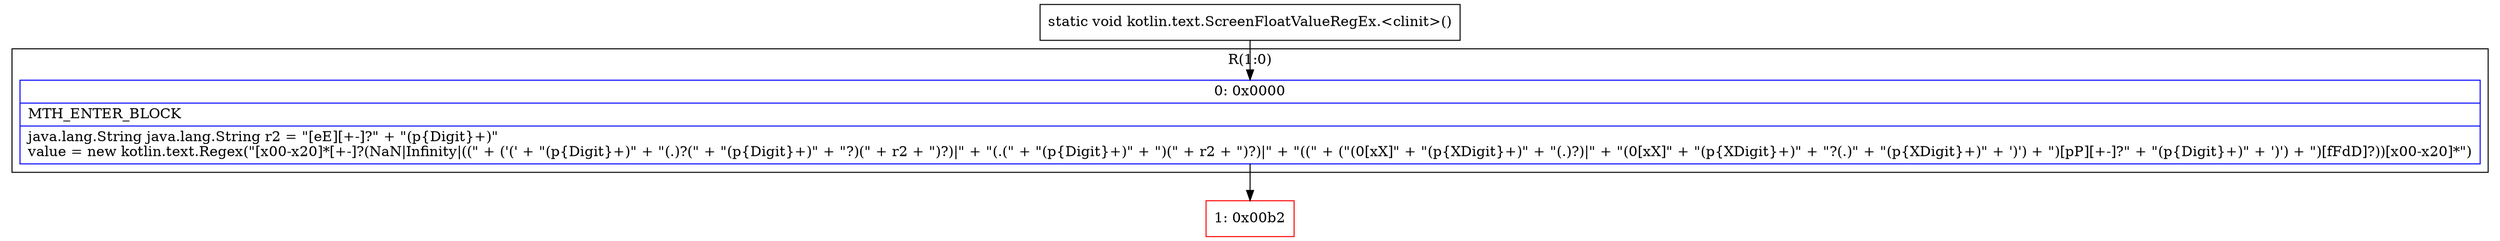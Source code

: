 digraph "CFG forkotlin.text.ScreenFloatValueRegEx.\<clinit\>()V" {
subgraph cluster_Region_1030455291 {
label = "R(1:0)";
node [shape=record,color=blue];
Node_0 [shape=record,label="{0\:\ 0x0000|MTH_ENTER_BLOCK\l|java.lang.String java.lang.String r2 = \"[eE][+\-]?\" + \"(p\{Digit\}+)\"\lvalue = new kotlin.text.Regex(\"[x00\-x20]*[+\-]?(NaN\|Infinity\|((\" + ('(' + \"(p\{Digit\}+)\" + \"(.)?(\" + \"(p\{Digit\}+)\" + \"?)(\" + r2 + \")?)\|\" + \"(.(\" + \"(p\{Digit\}+)\" + \")(\" + r2 + \")?)\|\" + \"((\" + (\"(0[xX]\" + \"(p\{XDigit\}+)\" + \"(.)?)\|\" + \"(0[xX]\" + \"(p\{XDigit\}+)\" + \"?(.)\" + \"(p\{XDigit\}+)\" + ')') + \")[pP][+\-]?\" + \"(p\{Digit\}+)\" + ')') + \")[fFdD]?))[x00\-x20]*\")\l}"];
}
Node_1 [shape=record,color=red,label="{1\:\ 0x00b2}"];
MethodNode[shape=record,label="{static void kotlin.text.ScreenFloatValueRegEx.\<clinit\>() }"];
MethodNode -> Node_0;
Node_0 -> Node_1;
}

